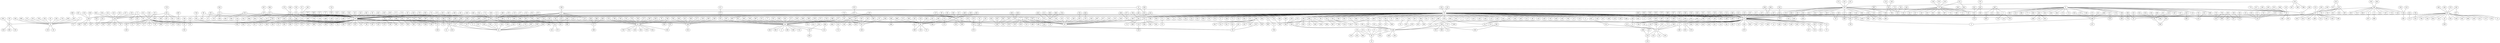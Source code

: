 graph {1 [label="528" level=5];
2 [label="443" level=2];
3 [label="453" level=4];
4 [label="320" level=2];
5 [label="105" level=1];
6 [label="352" level=5];
7 [label="587" level=5];
8 [label="913" level=5];
9 [label="758" level=5];
10 [label="21" level=1];
11 [label="452" level=3];
12 [label="542" level=5];
13 [label="64" level=1];
14 [label="96" level=1];
15 [label="412" level=1];
16 [label="570" level=5];
17 [label="37" level=4];
18 [label="305" level=2];
19 [label="446" level=5];
20 [label="271" level=2];
21 [label="441" level=2];
22 [label="333" level=1];
23 [label="389" level=2];
24 [label="512" level=6];
25 [label="357" level=2];
26 [label="789" level=5];
27 [label="942" level=7];
29 [label="131" level=2];
30 [label="827" level=7];
31 [label="307" level=5];
32 [label="251" level=4];
33 [label="268" level=4];
34 [label="1" level=2];
35 [label="276" level=5];
36 [label="319" level=5];
37 [label="217" level=5];
38 [label="722" level=7];
39 [label="565" level=5];
40 [label="375" level=1];
41 [label="579" level=5];
42 [label="431" level=5];
43 [label="776" level=4];
44 [label="864" level=7];
45 [label="188" level=3];
46 [label="403" level=5];
47 [label="326" level=3];
48 [label="717" level=5];
49 [label="71" level=5];
50 [label="93" level=1];
51 [label="543" level=3];
52 [label="117" level=5];
53 [label="644" level=5];
54 [label="202" level=6];
55 [label="16" level=1];
56 [label="208" level=2];
57 [label="351" level=2];
58 [label="820" level=1];
60 [label="697" level=5];
61 [label="892" level=5];
62 [label="518" level=2];
63 [label="462" level=4];
64 [label="151" level=3];
65 [label="99" level=5];
66 [label="150" level=4];
67 [label="136" level=5];
68 [label="135" level=1];
69 [label="842" level=7];
70 [label="196" level=4];
71 [label="78" level=5];
149 [label="639" level=6];
72 [label="3" level=2];
73 [label="182" level=2];
74 [label="53" level=3];
75 [label="914" level=5];
76 [label="29" level=2];
77 [label="138" level=4];
78 [label="1001" level=5];
79 [label="361" level=2];
80 [label="977" level=7];
81 [label="471" level=5];
82 [label="705" level=6];
83 [label="60" level=2];
387 [label="25" level=4];
85 [label="129" level=1];
87 [label="983" level=7];
88 [label="364" level=6];
89 [label="356" level=2];
90 [label="279" level=5];
91 [label="804" level=5];
92 [label="304" level=4];
93 [label="767" level=6];
94 [label="572" level=5];
95 [label="976" level=5];
96 [label="537" level=2];
98 [label="171" level=3];
99 [label="728" level=5];
100 [label="315" level=6];
101 [label="796" level=7];
102 [label="170" level=1];
104 [label="17" level=1];
105 [label="81" level=1];
106 [label="806" level=6];
107 [label="395" level=3];
108 [label="515" level=3];
109 [label="241" level=5];
111 [label="550" level=2];
112 [label="956" level=5];
113 [label="490" level=3];
822 [label="837" level=7];
115 [label="301" level=1];
116 [label="559" level=6];
117 [label="866" level=7];
651 [label="350" level=1];
118 [label="523" level=5];
119 [label="199" level=2];
120 [label="975" level=7];
121 [label="88" level=4];
122 [label="83" level=1];
123 [label="522" level=7];
124 [label="291" level=5];
125 [label="539" level=6];
126 [label="448" level=3];
127 [label="803" level=4];
128 [label="972" level=7];
129 [label="582" level=5];
130 [label="800" level=6];
132 [label="503" level=5];
133 [label="721" level=6];
134 [label="211" level=1];
135 [label="343" level=5];
136 [label="489" level=1];
137 [label="525" level=3];
138 [label="91" level=4];
828 [label="593" level=3];
140 [label="321" level=2];
141 [label="466" level=2];
142 [label="987" level=5];
143 [label="195" level=4];
144 [label="134" level=5];
145 [label="573" level=5];
146 [label="298" level=5];
147 [label="962" level=7];
148 [label="22" level=5];
404 [label="801" level=7];
150 [label="693" level=6];
151 [label="365" level=1];
152 [label="420" level=1];
153 [label="719" level=5];
154 [label="411" level=1];
155 [label="577" level=5];
156 [label="599" level=5];
157 [label="157" level=2];
158 [label="209" level=1];
159 [label="288" level=4];
160 [label="156" level=5];
161 [label="978" level=6];
162 [label="733" level=5];
163 [label="509" level=2];
164 [label="67" level=6];
165 [label="569" level=3];
166 [label="596" level=6];
167 [label="223" level=2];
168 [label="769" level=7];
169 [label="378" level=5];
170 [label="260" level=5];
171 [label="724" level=7];
172 [label="883" level=4];
173 [label="708" level=5];
174 [label="133" level=1];
175 [label="179" level=2];
176 [label="1002" level=7];
177 [label="107" level=1];
178 [label="176" level=4];
179 [label="560" level=2];
180 [label="329" level=1];
181 [label="128" level=1];
182 [label="478" level=3];
183 [label="283" level=1];
302 [label="529" level=4];
185 [label="362" level=2];
186 [label="414" level=5];
187 [label="20" level=2];
530 [label="740" level=7];
189 [label="5" level=1];
190 [label="112" level=5];
191 [label="358" level=2];
192 [label="274" level=5];
193 [label="541" level=5];
194 [label="592" level=4];
195 [label="422" level=3];
196 [label="737" level=7];
197 [label="266" level=2];
198 [label="145" level=2];
199 [label="716" level=7];
200 [label="270" level=5];
201 [label="76" level=5];
202 [label="630" level=7];
203 [label="562" level=4];
204 [label="243" level=2];
205 [label="997" level=7];
206 [label="451" level=5];
207 [label="991" level=7];
208 [label="753" level=5];
222 [label="447" level=2];
210 [label="327" level=4];
211 [label="847" level=5];
213 [label="184" level=2];
214 [label="238" level=3];
215 [label="306" level=2];
216 [label="101" level=5];
217 [label="930" level=5];
219 [label="625" level=6];
220 [label="649" level=5];
221 [label="303" level=1];
209 [label="699" level=5];
223 [label="690" level=5];
224 [label="219" level=3];
225 [label="940" level=7];
226 [label="374" level=5];
227 [label="165" level=1];
228 [label="465" level=5];
229 [label="735" level=6];
336 [label="460" level=2];
231 [label="696" level=6];
232 [label="246" level=5];
233 [label="84" level=1];
234 [label="905" level=5];
235 [label="590" level=5];
237 [label="428" level=5];
238 [label="122" level=5];
239 [label="50" level=5];
240 [label="144" level=5];
241 [label="654" level=4];
242 [label="477" level=5];
243 [label="242" level=4];
244 [label="417" level=2];
245 [label="910" level=7];
246 [label="407" level=2];
247 [label="812" level=2];
248 [label="492" level=5];
249 [label="511" level=5];
250 [label="922" level=5];
251 [label="500" level=5];
252 [label="483" level=3];
253 [label="715" level=7];
254 [label="13" level=1];
543 [label="841" level=6];
255 [label="921" level=5];
256 [label="544" level=4];
257 [label="748" level=4];
258 [label="400" level=4];
259 [label="338" level=2];
260 [label="911" level=7];
261 [label="302" level=5];
262 [label="960" level=7];
263 [label="293" level=5];
264 [label="615" level=2];
265 [label="308" level=3];
266 [label="383" level=6];
267 [label="371" level=1];
716 [label="214" level=2];
269 [label="272" level=2];
270 [label="468" level=5];
271 [label="917" level=5];
272 [label="666" level=5];
273 [label="785" level=7];
274 [label="643" level=5];
275 [label="823" level=5];
276 [label="74" level=1];
278 [label="554" level=5];
279 [label="359" level=4];
758 [label="297" level=5];
281 [label="206" level=2];
282 [label="125" level=5];
283 [label="836" level=6];
433 [label="685" level=2];
551 [label="26" level=4];
285 [label="676" level=7];
286 [label="252" level=1];
287 [label="9" level=4];
288 [label="601" level=4];
290 [label="650" level=7];
291 [label="278" level=2];
292 [label="100" level=3];
293 [label="553" level=6];
294 [label="225" level=5];
887 [label="11" level=2];
296 [label="754" level=5];
297 [label="792" level=7];
298 [label="413" level=5];
299 [label="426" level=2];
300 [label="524" level=7];
301 [label="143" level=2];
831 [label="256" level=1];
303 [label="207" level=5];
304 [label="33" level=4];
485 [label="192" level=5];
306 [label="620" level=7];
307 [label="61" level=2];
308 [label="235" level=5];
309 [label="881" level=7];
310 [label="167" level=2];
311 [label="857" level=7];
312 [label="832" level=5];
313 [label="517" level=5];
314 [label="797" level=6];
315 [label="197" level=4];
316 [label="694" level=1];
317 [label="600" level=5];
319 [label="702" level=7];
320 [label="48" level=2];
321 [label="849" level=6];
322 [label="200" level=4];
323 [label="813" level=5];
324 [label="258" level=2];
325 [label="296" level=2];
326 [label="154" level=2];
327 [label="15" level=2];
328 [label="855" level=7];
329 [label="87" level=1];
330 [label="442" level=5];
331 [label="668" level=7];
500 [label="345" level=5];
333 [label="286" level=3];
334 [label="585" level=5];
335 [label="312" level=5];
230 [label="399" level=3];
337 [label="533" level=1];
338 [label="588" level=5];
339 [label="980" level=5];
340 [label="698" level=5];
341 [label="259" level=4];
342 [label="678" level=5];
343 [label="945" level=6];
344 [label="237" level=4];
345 [label="743" level=7];
346 [label="172" level=1];
347 [label="981" level=5];
348 [label="514" level=5];
349 [label="602" level=4];
350 [label="387" level=3];
351 [label="185" level=5];
352 [label="168" level=2];
353 [label="918" level=5];
354 [label="472" level=5];
355 [label="121" level=1];
356 [label="598" level=6];
357 [label="634" level=7];
358 [label="216" level=5];
359 [label="713" level=7];
360 [label="467" level=5];
361 [label="104" level=4];
362 [label="578" level=7];
363 [label="752" level=7];
277 [label="79" level=3];
365 [label="536" level=5];
366 [label="886" level=5];
367 [label="635" level=5];
368 [label="255" level=2];
369 [label="860" level=5];
370 [label="59" level=2];
371 [label="142" level=1];
373 [label="597" level=5];
374 [label="652" level=6];
375 [label="54" level=2];
376 [label="952" level=6];
377 [label="213" level=2];
378 [label="433" level=5];
736 [label="631" level=7];
380 [label="158" level=2];
381 [label="415" level=7];
382 [label="36" level=3];
383 [label="963" level=3];
384 [label="783" level=6];
385 [label="475" level=7];
386 [label="967" level=7];
295 [label="974" level=6];
388 [label="828" level=5];
389 [label="397" level=4];
390 [label="641" level=5];
391 [label="281" level=2];
392 [label="710" level=5];
962 [label="736" level=6];
184 [label="852" level=6];
394 [label="873" level=7];
396 [label="236" level=2];
397 [label="287" level=5];
398 [label="440" level=2];
399 [label="7" level=2];
400 [label="954" level=6];
401 [label="43" level=3];
402 [label="788" level=7];
403 [label="508" level=4];
405 [label="349" level=5];
406 [label="794" level=7];
407 [label="900" level=5];
408 [label="380" level=3];
409 [label="85" level=4];
411 [label="510" level=5];
412 [label="608" level=4];
413 [label="898" level=7];
414 [label="234" level=2];
415 [label="609" level=6];
416 [label="244" level=1];
418 [label="363" level=2];
419 [label="870" level=7];
420 [label="405" level=1];
421 [label="385" level=5];
423 [label="663" level=5];
424 [label="97" level=5];
425 [label="545" level=5];
538 [label="109" level=7];
428 [label="292" level=4];
429 [label="502" level=5];
430 [label="556" level=6];
431 [label="799" level=6];
432 [label="233" level=2];
900 [label="520" level=2];
434 [label="723" level=5];
435 [label="714" level=5];
436 [label="75" level=5];
437 [label="106" level=1];
439 [label="116" level=1];
440 [label="516" level=5];
441 [label="318" level=1];
442 [label="655" level=2];
443 [label="455" level=2];
444 [label="526" level=2];
445 [label="552" level=3];
446 [label="382" level=7];
447 [label="239" level=5];
448 [label="111" level=6];
449 [label="765" level=5];
450 [label="971" level=1];
451 [label="370" level=4];
453 [label="62" level=1];
454 [label="173" level=1];
455 [label="935" level=3];
456 [label="640" level=5];
457 [label="42" level=2];
458 [label="802" level=6];
459 [label="826" level=5];
460 [label="674" level=5];
461 [label="205" level=4];
462 [label="534" level=7];
463 [label="738" level=4];
465 [label="850" level=7];
466 [label="355" level=2];
467 [label="681" level=5];
468 [label="432" level=6];
469 [label="476" level=6];
751 [label="339" level=2];
471 [label="275" level=4];
472 [label="501" level=5];
473 [label="221" level=1];
474 [label="904" level=7];
475 [label="695" level=5];
476 [label="347" level=5];
477 [label="645" level=6];
478 [label="619" level=6];
479 [label="28" level=1];
480 [label="924" level=5];
481 [label="12" level=2];
482 [label="427" level=2];
483 [label="673" level=7];
486 [label="936" level=3];
487 [label="277" level=5];
488 [label="254" level=1];
489 [label="1000" level=6];
490 [label="504" level=3];
491 [label="931" level=5];
492 [label="665" level=5];
493 [label="927" level=5];
494 [label="957" level=6];
495 [label="884" level=7];
496 [label="253" level=3];
497 [label="178" level=4];
498 [label="784" level=7];
499 [label="497" level=4];
948 [label="169" level=1];
501 [label="805" level=7];
502 [label="810" level=5];
505 [label="346" level=5];
506 [label="212" level=1];
507 [label="393" level=1];
508 [label="115" level=1];
509 [label="494" level=1];
510 [label="672" level=5];
511 [label="647" level=5];
512 [label="939" level=7];
513 [label="614" level=6];
514 [label="435" level=5];
515 [label="137" level=1];
516 [label="299" level=5];
517 [label="469" level=5];
518 [label="937" level=6];
521 [label="113" level=1];
522 [label="73" level=4];
523 [label="903" level=7];
524 [label="408" level=2];
525 [label="139" level=4];
526 [label="611" level=5];
527 [label="979" level=6];
528 [label="323" level=4];
529 [label="629" level=7];
188 [label="571" level=5];
532 [label="459" level=2];
533 [label="727" level=7];
534 [label="605" level=6];
535 [label="891" level=7];
536 [label="180" level=1];
537 [label="480" level=1];
426 [label="384" level=5];
539 [label="584" level=7];
540 [label="990" level=5];
541 [label="261" level=2];
542 [label="895" level=7];
782 [label="437" level=3];
544 [label="491" level=5];
545 [label="366" level=1];
546 [label="49" level=5];
547 [label="912" level=7];
548 [label="969" level=7];
549 [label="958" level=7];
550 [label="499" level=2];
284 [label="445" level=5];
552 [label="262" level=5];
553 [label="680" level=7];
554 [label="574" level=7];
555 [label="781" level=5];
557 [label="839" level=7];
558 [label="336" level=1];
559 [label="69" level=2];
560 [label="920" level=7];
561 [label="755" level=7];
562 [label="527" level=5];
563 [label="34" level=4];
564 [label="201" level=2];
565 [label="622" level=7];
566 [label="2" level=1];
567 [label="177" level=2];
568 [label="845" level=4];
569 [label="628" level=6];
570 [label="689" level=7];
571 [label="815" level=5];
572 [label="557" level=5];
573 [label="6" level=1];
574 [label="878" level=7];
575 [label="190" level=4];
576 [label="250" level=4];
577 [label="14" level=1];
578 [label="908" level=5];
84 [label="68" level=2];
579 [label="749" level=6];
580 [label="264" level=3];
581 [label="742" level=7];
582 [label="118" level=4];
583 [label="330" level=5];
584 [label="421" level=2];
585 [label="984" level=7];
586 [label="616" level=6];
587 [label="390" level=2];
588 [label="877" level=6];
589 [label="110" level=5];
590 [label="840" level=5];
591 [label="566" level=4];
592 [label="141" level=1];
593 [label="193" level=5];
594 [label="887" level=6];
595 [label="487" level=5];
596 [label="893" level=7];
598 [label="245" level=2];
599 [label="248" level=5];
600 [label="692" level=7];
601 [label="817" level=6];
602 [label="63" level=1];
603 [label="966" level=7];
604 [label="933" level=5];
606 [label="623" level=5];
607 [label="401" level=2];
608 [label="505" level=5];
609 [label="624" level=5];
610 [label="47" level=1];
611 [label="486" level=2];
612 [label="368" level=2];
613 [label="194" level=3];
614 [label="119" level=5];
615 [label="313" level=5];
616 [label="679" level=1];
617 [label="348" level=7];
618 [label="51" level=2];
619 [label="316" level=2];
620 [label="766" level=6];
621 [label="687" level=6];
622 [label="66" level=4];
623 [label="567" level=6];
624 [label="58" level=1];
625 [label="718" level=6];
626 [label="814" level=7];
627 [label="70" level=5];
628 [label="618" level=5];
629 [label="52" level=5];
630 [label="822" level=5];
631 [label="367" level=1];
632 [label="103" level=2];
633 [label="970" level=6];
634 [label="764" level=1];
635 [label="82" level=1];
637 [label="183" level=1];
639 [label="538" level=5];
640 [label="495" level=1];
642 [label="996" level=7];
643 [label="929" level=5];
644 [label="854" level=6];
645 [label="284" level=3];
646 [label="317" level=1];
647 [label="532" level=5];
648 [label="39" level=2];
649 [label="846" level=7];
650 [label="215" level=1];
883 [label="932" level=1];
653 [label="72" level=6];
654 [label="46" level=2];
655 [label="391" level=5];
656 [label="607" level=4];
657 [label="819" level=6];
658 [label="324" level=5];
659 [label="479" level=6];
660 [label="227" level=5];
661 [label="360" level=4];
662 [label="218" level=2];
663 [label="704" level=7];
664 [label="825" level=7];
665 [label="756" level=5];
666 [label="739" level=6];
780 [label="438" level=1];
667 [label="396" level=5];
668 [label="174" level=2];
669 [label="127" level=5];
670 [label="507" level=6];
671 [label="851" level=5];
672 [label="45" level=2];
674 [label="220" level=5];
675 [label="311" level=4];
676 [label="409" level=1];
677 [label="289" level=6];
678 [label="342" level=2];
679 [label="229" level=4];
680 [label="430" level=2];
682 [label="730" level=5];
683 [label="98" level=5];
684 [label="456" level=7];
686 [label="759" level=7];
687 [label="561" level=7];
688 [label="667" level=5];
689 [label="410" level=5];
690 [label="949" level=5];
691 [label="521" level=5];
692 [label="889" level=7];
693 [label="140" level=3];
694 [label="760" level=7];
695 [label="425" level=4];
696 [label="768" level=5];
697 [label="659" level=7];
698 [label="786" level=5];
699 [label="77" level=5];
701 [label="604" level=6];
702 [label="780" level=7];
703 [label="664" level=5];
704 [label="563" level=5];
705 [label="677" level=7];
706 [label="686" level=5];
707 [label="482" level=2];
708 [label="148" level=5];
709 [label="10" level=2];
710 [label="175" level=5];
711 [label="707" level=4];
712 [label="458" level=2];
713 [label="513" level=2];
714 [label="965" level=7];
715 [label="874" level=7];
268 [label="341" level=5];
717 [label="809" level=2];
718 [label="555" level=5];
719 [label="273" level=4];
720 [label="671" level=5];
721 [label="373" level=3];
722 [label="953" level=5];
723 [label="481" level=3];
724 [label="38" level=2];
725 [label="575" level=5];
726 [label="474" level=1];
727 [label="394" level=4];
728 [label="80" level=1];
729 [label="8" level=4];
730 [label="843" level=7];
731 [label="880" level=4];
733 [label="23" level=1];
734 [label="988" level=7];
735 [label="818" level=5];
379 [label="488" level=5];
737 [label="204" level=4];
738 [label="332" level=5];
739 [label="868" level=7];
741 [label="646" level=7];
742 [label="919" level=5];
743 [label="603" level=7];
744 [label="531" level=2];
745 [label="337" level=4];
746 [label="132" level=2];
747 [label="257" level=5];
748 [label="709" level=7];
749 [label="638" level=5];
750 [label="656" level=5];
470 [label="224" level=5];
752 [label="0" level=3];
753 [label="632" level=7];
754 [label="829" level=7];
755 [label="120" level=5];
756 [label="386" level=6];
757 [label="334" level=5];
519 [label="591" level=6];
759 [label="434" level=1];
760 [label="890" level=7];
761 [label="203" level=4];
762 [label="322" level=5];
763 [label="558" level=5];
764 [label="249" level=1];
765 [label="856" level=2];
766 [label="519" level=5];
768 [label="779" level=7];
769 [label="282" level=1];
770 [label="617" level=6];
771 [label="41" level=1];
772 [label="65" level=1];
773 [label="763" level=7];
774 [label="155" level=2];
775 [label="682" level=7];
776 [label="381" level=4];
777 [label="149" level=4];
778 [label="726" level=5];
779 [label="751" level=6];
438 [label="821" level=7];
781 [label="858" level=7];
673 [label="95" level=2];
783 [label="807" level=2];
784 [label="439" level=7];
393 [label="309" level=3];
786 [label="535" level=6];
787 [label="314" level=1];
788 [label="642" level=1];
789 [label="454" level=2];
790 [label="816" level=5];
791 [label="147" level=2];
792 [label="549" level=1];
793 [label="114" level=1];
794 [label="811" level=6];
795 [label="163" level=2];
796 [label="124" level=3];
797 [label="331" level=5];
798 [label="295" level=1];
799 [label="55" level=1];
800 [label="89" level=2];
801 [label="388" level=5];
802 [label="392" level=5];
803 [label="986" level=2];
804 [label="734" level=5];
805 [label="369" level=6];
806 [label="444" level=4];
807 [label="300" level=2];
808 [label="729" level=6];
809 [label="493" level=1];
810 [label="310" level=4];
811 [label="267" level=5];
812 [label="923" level=6];
813 [label="377" level=1];
814 [label="745" level=6];
815 [label="161" level=3];
816 [label="198" level=4];
817 [label="30" level=1];
818 [label="568" level=4];
819 [label="162" level=2];
820 [label="782" level=7];
821 [label="416" level=7];
823 [label="94" level=2];
824 [label="706" level=5];
825 [label="153" level=2];
826 [label="418" level=4];
827 [label="612" level=2];
597 [label="915" level=7];
829 [label="19" level=2];
830 [label="126" level=4];
834 [label="290" level=1];
836 [label="436" level=7];
837 [label="210" level=1];
838 [label="496" level=5];
839 [label="265" level=4];
840 [label="424" level=1];
841 [label="627" level=2];
843 [label="725" level=5];
280 [label="269" level=1];
844 [label="484" level=5];
845 [label="865" level=5];
846 [label="882" level=7];
847 [label="31" level=2];
848 [label="230" level=5];
849 [label="166" level=1];
850 [label="506" level=2];
851 [label="547" level=1];
852 [label="263" level=2];
853 [label="859" level=2];
854 [label="404" level=1];
855 [label="951" level=5];
856 [label="770" level=7];
857 [label="152" level=2];
858 [label="651" level=5];
859 [label="247" level=5];
860 [label="232" level=1];
861 [label="989" level=7];
862 [label="473" level=1];
863 [label="791" level=2];
864 [label="546" level=1];
865 [label="398" level=7];
866 [label="186" level=4];
867 [label="636" level=7];
869 [label="613" level=5];
870 [label="907" level=5];
871 [label="926" level=5];
364 [label="146" level=5];
872 [label="498" level=1];
873 [label="621" level=5];
874 [label="540" level=6];
875 [label="27" level=2];
876 [label="24" level=4];
877 [label="773" level=7];
878 [label="896" level=4];
879 [label="777" level=5];
881 [label="335" level=5];
882 [label="402" level=5];
484 [label="44" level=1];
884 [label="925" level=5];
885 [label="872" level=5];
886 [label="423" level=3];
906 [label="848" level=7];
888 [label="968" level=7];
889 [label="661" level=3];
890 [label="906" level=7];
891 [label="700" level=5];
892 [label="191" level=2];
893 [label="379" level=2];
894 [label="464" level=2];
895 [label="741" level=6];
896 [label="747" level=4];
897 [label="885" level=7];
898 [label="463" level=7];
899 [label="376" level=2];
947 [label="594" level=6];
901 [label="294" level=5];
903 [label="354" level=5];
904 [label="581" level=4];
905 [label="548" level=4];
907 [label="530" level=5];
908 [label="92" level=2];
909 [label="662" level=5];
910 [label="955" level=6];
911 [label="344" level=5];
912 [label="992" level=7];
913 [label="189" level=2];
914 [label="450" level=2];
915 [label="35" level=2];
916 [label="18" level=2];
917 [label="576" level=5];
918 [label="32" level=4];
919 [label="683" level=5];
920 [label="947" level=6];
921 [label="160" level=1];
922 [label="419" level=1];
923 [label="40" level=2];
924 [label="130" level=4];
925 [label="340" level=1];
926 [label="222" level=2];
927 [label="280" level=1];
928 [label="325" level=5];
929 [label="867" level=7];
930 [label="429" level=4];
931 [label="835" level=6];
932 [label="701" level=7];
933 [label="757" level=7];
934 [label="56" level=2];
935 [label="461" level=5];
936 [label="4" level=1];
937 [label="240" level=5];
938 [label="589" level=5];
939 [label="159" level=4];
940 [label="610" level=5];
941 [label="637" level=6];
942 [label="102" level=5];
943 [label="712" level=7];
944 [label="950" level=3];
945 [label="838" level=7];
946 [label="285" level=1];
427 [label="775" level=7];
949 [label="353" level=3];
951 [label="328" level=5];
952 [label="90" level=5];
955 [label="86" level=1];
956 [label="372" level=4];
957 [label="187" level=1];
958 [label="228" level=5];
959 [label="586" level=5];
960 [label="778" level=6];
961 [label="470" level=5];
963 [label="57" level=2];
964 [label="669" level=6];
965 [label="406" level=5];
966 [label="831" level=7];
967 [label="944" level=7];
968 [label="164" level=2];
969 [label="108" level=3];
970 [label="226" level=2];
785 [label="869" level=6];
971 [label="457" level=5];
972 [label="551" level=5];
973 [label="231" level=2];
974 [label="793" level=7];
975 [label="909" level=6];
976 [label="833" level=6];
978 [label="123" level=4];
979 [label="720" level=5];
980 [label="181" level=2];
981 [label="564" level=4];
982 [label="934" level=7];
983 [label="485" level=3];
984 [label="844" level=7];
985 [label="964" level=6];
986 [label="771" level=6];
1 -- 13;
2 -- 441;
3 -- 635;
4 -- 667;
4 -- 920;
4 -- 651;
4 -- 739;
5 -- 13;
6 -- 651;
7 -- 158;
8 -- 128;
8 -- 137;
9 -- 545;
10 -- 192;
10 -- 905;
10 -- 878;
10 -- 879;
10 -- 904;
10 -- 13;
10 -- 511;
10 -- 897;
10 -- 360;
10 -- 325;
10 -- 582;
10 -- 265;
10 -- 706;
10 -- 766;
10 -- 291;
10 -- 210;
10 -- 63;
10 -- 609;
10 -- 484;
10 -- 88;
10 -- 253;
10 -- 603;
11 -- 401;
12 -- 346;
13 -- 526;
13 -- 887;
13 -- 388;
13 -- 389;
13 -- 136;
13 -- 391;
13 -- 138;
13 -- 393;
13 -- 876;
13 -- 25;
13 -- 15;
13 -- 893;
13 -- 18;
13 -- 650;
13 -- 20;
13 -- 838;
13 -- 405;
13 -- 144;
13 -- 23;
13 -- 899;
13 -- 153;
13 -- 280;
13 -- 673;
13 -- 158;
13 -- 29;
13 -- 903;
13 -- 414;
13 -- 416;
13 -- 796;
13 -- 528;
13 -- 167;
13 -- 583;
13 -- 284;
13 -- 55;
13 -- 180;
13 -- 680;
13 -- 682;
13 -- 53;
13 -- 683;
13 -- 433;
13 -- 492;
13 -- 437;
13 -- 684;
13 -- 622;
13 -- 693;
13 -- 679;
13 -- 571;
13 -- 807;
13 -- 573;
13 -- 65;
13 -- 261;
13 -- 872;
13 -- 698;
13 -- 816;
13 -- 214;
13 -- 70;
13 -- 928;
13 -- 942;
13 -- 454;
13 -- 944;
13 -- 457;
13 -- 420;
13 -- 213;
13 -- 709;
13 -- 590;
13 -- 215;
13 -- 456;
13 -- 592;
13 -- 518;
13 -- 339;
13 -- 952;
13 -- 956;
13 -- 358;
13 -- 567;
13 -- 288;
13 -- 632;
13 -- 353;
13 -- 564;
13 -- 566;
13 -- 963;
13 -- 850;
13 -- 441;
13 -- 853;
13 -- 107;
13 -- 968;
13 -- 969;
13 -- 777;
13 -- 162;
13 -- 860;
13 -- 926;
13 -- 141;
13 -- 248;
13 -- 249;
13 -- 119;
13 -- 871;
13 -- 470;
13 -- 752;
13 -- 204;
13 -- 800;
13 -- 986;
14 -- 309;
14 -- 441;
15 -- 207;
15 -- 127;
15 -- 919;
15 -- 495;
15 -- 799;
16 -- 591;
17 -- 648;
19 -- 222;
20 -- 196;
21 -- 769;
22 -- 87;
22 -- 441;
22 -- 542;
22 -- 841;
23 -- 268;
23 -- 691;
23 -- 819;
23 -- 73;
23 -- 655;
23 -- 569;
23 -- 421;
24 -- 545;
26 -- 471;
27 -- 514;
29 -- 48;
29 -- 741;
30 -- 850;
31 -- 646;
32 -- 68;
33 -- 96;
34 -- 586;
34 -- 818;
34 -- 527;
34 -- 576;
34 -- 957;
34 -- 791;
35 -- 115;
36 -- 158;
37 -- 769;
38 -- 724;
39 -- 197;
40 -- 616;
40 -- 441;
41 -- 222;
42 -- 728;
43 -- 823;
44 -- 154;
45 -- 616;
46 -- 346;
47 -- 441;
48 -- 402;
49 -- 378;
49 -- 158;
49 -- 468;
49 -- 546;
50 -- 68;
50 -- 225;
51 -- 230;
52 -- 676;
54 -- 58;
55 -- 788;
56 -- 799;
57 -- 651;
58 -- 404;
58 -- 768;
58 -- 346;
60 -- 381;
60 -- 186;
60 -- 189;
60 -- 477;
61 -- 787;
61 -- 535;
62 -- 957;
62 -- 400;
63 -- 932;
63 -- 898;
63 -- 687;
64 -- 648;
66 -- 175;
67 -- 68;
68 -- 551;
68 -- 453;
68 -- 772;
68 -- 745;
68 -- 610;
68 -- 780;
68 -- 558;
68 -- 369;
68 -- 817;
68 -- 733;
68 -- 436;
68 -- 847;
68 -- 875;
68 -- 75;
68 -- 439;
69 -- 134;
71 -- 635;
149 -- 158;
72 -- 799;
72 -- 188;
74 -- 96;
74 -- 250;
74 -- 228;
76 -- 425;
76 -- 985;
76 -- 648;
76 -- 278;
77 -- 676;
78 -- 127;
79 -- 441;
79 -- 387;
80 -- 243;
81 -- 354;
82 -- 860;
83 -- 346;
85 -- 316;
85 -- 912;
89 -- 537;
89 -- 689;
90 -- 635;
91 -- 197;
92 -- 800;
93 -- 127;
94 -- 651;
95 -- 441;
96 -- 660;
96 -- 727;
96 -- 399;
96 -- 100;
96 -- 555;
96 -- 408;
96 -- 656;
96 -- 612;
96 -- 187;
96 -- 869;
98 -- 441;
99 -- 908;
101 -- 420;
102 -- 441;
104 -- 646;
104 -- 756;
105 -- 616;
106 -- 800;
108 -- 346;
109 -- 416;
111 -- 957;
111 -- 829;
112 -- 250;
113 -- 728;
822 -- 177;
115 -- 311;
115 -- 416;
115 -- 858;
115 -- 146;
115 -- 722;
116 -- 769;
117 -- 728;
651 -- 671;
651 -- 500;
651 -- 337;
651 -- 678;
651 -- 497;
651 -- 512;
651 -- 828;
651 -- 630;
651 -- 892;
651 -- 135;
651 -- 737;
651 -- 486;
651 -- 157;
651 -- 467;
651 -- 823;
651 -- 536;
118 -- 346;
119 -- 705;
119 -- 465;
120 -- 450;
121 -- 800;
122 -- 441;
123 -- 704;
124 -- 174;
125 -- 277;
126 -- 222;
127 -- 459;
127 -- 143;
127 -- 540;
129 -- 337;
130 -- 676;
132 -- 246;
133 -- 817;
134 -- 634;
134 -- 867;
134 -- 561;
136 -- 643;
136 -- 837;
136 -- 524;
136 -- 746;
137 -- 386;
137 -- 808;
137 -- 855;
137 -- 246;
137 -- 263;
137 -- 449;
138 -- 861;
140 -- 175;
140 -- 474;
142 -- 508;
144 -- 620;
144 -- 929;
145 -- 591;
147 -- 549;
148 -- 908;
150 -- 545;
151 -- 976;
151 -- 346;
152 -- 441;
153 -- 753;
154 -- 803;
154 -- 441;
154 -- 734;
154 -- 498;
154 -- 701;
155 -- 362;
155 -- 769;
156 -- 243;
157 -- 331;
158 -- 736;
158 -- 941;
158 -- 975;
159 -- 769;
160 -- 175;
161 -- 508;
162 -- 812;
163 -- 359;
163 -- 376;
163 -- 537;
163 -- 548;
163 -- 549;
164 -- 337;
165 -- 401;
165 -- 960;
166 -- 769;
168 -- 453;
169 -- 175;
170 -- 558;
171 -- 259;
172 -- 558;
172 -- 918;
173 -- 635;
174 -- 984;
174 -- 851;
174 -- 882;
175 -- 708;
175 -- 552;
175 -- 476;
175 -- 678;
175 -- 895;
175 -- 761;
175 -- 801;
175 -- 870;
175 -- 361;
175 -- 776;
175 -- 238;
175 -- 785;
176 -- 179;
177 -- 663;
177 -- 441;
177 -- 256;
178 -- 441;
179 -- 427;
179 -- 558;
181 -- 346;
182 -- 769;
183 -- 441;
302 -- 349;
302 -- 763;
302 -- 595;
302 -- 379;
185 -- 537;
186 -- 743;
187 -- 957;
530 -- 635;
189 -- 199;
189 -- 773;
189 -- 441;
190 -- 728;
191 -- 246;
193 -- 634;
194 -- 770;
194 -- 222;
195 -- 416;
197 -- 232;
197 -- 811;
197 -- 979;
197 -- 246;
197 -- 287;
197 -- 481;
197 -- 580;
197 -- 251;
197 -- 658;
197 -- 296;
197 -- 412;
198 -- 957;
200 -- 233;
201 -- 441;
202 -- 805;
203 -- 499;
205 -- 722;
206 -- 591;
208 -- 508;
222 -- 604;
222 -- 930;
222 -- 757;
222 -- 672;
222 -- 881;
222 -- 285;
222 -- 935;
222 -- 762;
222 -- 237;
222 -- 269;
222 -- 327;
222 -- 431;
222 -- 525;
222 -- 654;
222 -- 719;
222 -- 280;
222 -- 223;
222 -- 247;
210 -- 821;
211 -- 851;
214 -- 565;
215 -- 781;
215 -- 664;
216 -- 942;
217 -- 493;
217 -- 964;
217 -- 491;
217 -- 871;
219 -- 946;
220 -- 233;
221 -- 783;
221 -- 728;
209 -- 349;
224 -- 346;
224 -- 277;
226 -- 246;
227 -- 851;
229 -- 762;
336 -- 616;
231 -- 662;
233 -- 241;
233 -- 441;
233 -- 533;
233 -- 702;
233 -- 293;
233 -- 356;
234 -- 619;
235 -- 676;
239 -- 635;
240 -- 506;
242 -- 726;
243 -- 837;
244 -- 441;
245 -- 772;
246 -- 550;
246 -- 377;
246 -- 965;
246 -- 490;
246 -- 608;
246 -- 591;
246 -- 429;
246 -- 401;
246 -- 592;
246 -- 839;
246 -- 738;
252 -- 634;
254 -- 441;
543 -- 335;
255 -- 731;
256 -- 747;
256 -- 601;
256 -- 462;
257 -- 635;
257 -- 967;
258 -- 558;
259 -- 441;
260 -- 913;
262 -- 813;
264 -- 441;
266 -- 893;
267 -- 769;
716 -- 346;
270 -- 346;
271 -- 823;
272 -- 591;
273 -- 676;
274 -- 819;
275 -- 591;
276 -- 634;
279 -- 580;
758 -- 662;
281 -- 823;
282 -- 455;
283 -- 323;
286 -- 537;
287 -- 494;
290 -- 650;
292 -- 455;
294 -- 787;
297 -- 355;
298 -- 346;
299 -- 441;
300 -- 653;
301 -- 346;
831 -- 441;
303 -- 346;
304 -- 574;
304 -- 648;
485 -- 783;
306 -- 834;
307 -- 346;
308 -- 416;
310 -- 346;
312 -- 942;
313 -- 942;
314 -- 534;
315 -- 346;
316 -- 809;
316 -- 940;
316 -- 844;
316 -- 703;
316 -- 834;
316 -- 824;
316 -- 368;
316 -- 792;
317 -- 323;
319 -- 883;
320 -- 441;
321 -- 774;
322 -- 823;
323 -- 346;
324 -- 966;
324 -- 789;
325 -- 802;
326 -- 769;
328 -- 862;
329 -- 851;
330 -- 441;
333 -- 728;
334 -- 346;
335 -- 646;
230 -- 809;
337 -- 588;
337 -- 890;
337 -- 661;
337 -- 351;
337 -- 665;
337 -- 514;
337 -- 349;
337 -- 616;
337 -- 346;
338 -- 769;
339 -- 933;
339 -- 614;
340 -- 799;
341 -- 908;
342 -- 537;
343 -- 676;
344 -- 416;
345 -- 942;
346 -- 461;
346 -- 479;
346 -- 759;
346 -- 577;
346 -- 798;
346 -- 442;
346 -- 458;
346 -- 444;
346 -- 712;
346 -- 618;
346 -- 924;
346 -- 371;
346 -- 958;
346 -- 471;
346 -- 506;
346 -- 849;
346 -- 946;
346 -- 914;
346 -- 971;
346 -- 398;
346 -- 428;
346 -- 978;
346 -- 973;
346 -- 804;
346 -- 980;
346 -- 922;
346 -- 435;
346 -- 894;
346 -- 505;
346 -- 927;
346 -- 764;
347 -- 441;
348 -- 726;
349 -- 891;
350 -- 983;
352 -- 634;
353 -- 489;
354 -- 466;
355 -- 441;
355 -- 760;
355 -- 686;
357 -- 367;
363 -- 635;
365 -- 679;
366 -- 545;
367 -- 946;
368 -- 943;
370 -- 799;
371 -- 537;
373 -- 769;
374 -- 713;
375 -- 783;
380 -- 416;
382 -- 441;
383 -- 416;
384 -- 635;
385 -- 807;
295 -- 823;
390 -- 769;
392 -- 957;
962 -- 921;
184 -- 671;
394 -- 695;
396 -- 416;
397 -- 728;
398 -- 633;
403 -- 616;
406 -- 762;
407 -- 508;
408 -- 553;
409 -- 646;
411 -- 580;
413 -- 723;
415 -- 817;
416 -- 624;
416 -- 432;
416 -- 939;
416 -- 502;
418 -- 957;
419 -- 695;
420 -- 877;
420 -- 692;
423 -- 616;
424 -- 942;
538 -- 618;
430 -- 927;
900 -- 908;
434 -- 908;
437 -- 513;
437 -- 789;
440 -- 942;
441 -- 508;
441 -- 443;
441 -- 509;
441 -- 451;
441 -- 884;
441 -- 886;
441 -- 840;
441 -- 521;
441 -- 631;
441 -- 769;
441 -- 948;
441 -- 955;
441 -- 598;
441 -- 707;
441 -- 806;
441 -- 843;
441 -- 610;
441 -- 611;
441 -- 851;
441 -- 793;
441 -- 852;
441 -- 669;
441 -- 676;
441 -- 923;
441 -- 921;
441 -- 562;
441 -- 983;
441 -- 635;
441 -- 637;
442 -- 482;
442 -- 713;
444 -- 547;
445 -- 799;
446 -- 893;
447 -- 721;
448 -- 726;
450 -- 616;
450 -- 596;
453 -- 519;
455 -- 486;
455 -- 949;
455 -- 696;
460 -- 763;
463 -- 799;
466 -- 769;
469 -- 726;
751 -- 851;
471 -- 659;
471 -- 931;
472 -- 860;
473 -- 646;
473 -- 537;
475 -- 646;
478 -- 800;
480 -- 800;
481 -- 642;
483 -- 640;
486 -- 714;
487 -- 635;
488 -- 788;
496 -- 728;
499 -- 676;
499 -- 794;
499 -- 544;
501 -- 484;
506 -- 627;
507 -- 769;
508 -- 784;
510 -- 729;
514 -- 560;
515 -- 616;
516 -- 888;
516 -- 728;
517 -- 726;
522 -- 646;
523 -- 552;
529 -- 619;
532 -- 957;
534 -- 649;
534 -- 671;
537 -- 981;
537 -- 648;
537 -- 749;
426 -- 728;
539 -- 834;
541 -- 803;
782 -- 851;
545 -- 957;
284 -- 572;
284 -- 906;
554 -- 927;
555 -- 873;
557 -- 813;
558 -- 771;
558 -- 908;
558 -- 790;
559 -- 616;
563 -- 648;
568 -- 845;
568 -- 800;
570 -- 816;
573 -- 779;
575 -- 769;
578 -- 823;
84 -- 616;
579 -- 645;
580 -- 889;
581 -- 849;
584 -- 676;
585 -- 825;
587 -- 676;
589 -- 726;
591 -- 859;
591 -- 729;
593 -- 799;
594 -- 908;
599 -- 646;
600 -- 924;
602 -- 799;
606 -- 863;
607 -- 863;
613 -- 799;
615 -- 646;
616 -- 728;
616 -- 792;
616 -- 913;
616 -- 957;
616 -- 972;
617 -- 678;
619 -- 974;
619 -- 957;
621 -- 769;
623 -- 635;
625 -- 799;
626 -- 629;
628 -- 683;
629 -- 787;
634 -- 817;
634 -- 787;
634 -- 813;
634 -- 797;
635 -- 917;
635 -- 874;
635 -- 666;
635 -- 644;
635 -- 820;
635 -- 947;
635 -- 704;
639 -- 908;
640 -- 787;
645 -- 788;
646 -- 916;
646 -- 810;
646 -- 662;
646 -- 970;
647 -- 819;
648 -- 915;
883 -- 957;
653 -- 908;
657 -- 719;
662 -- 674;
780 -- 836;
668 -- 728;
668 -- 710;
670 -- 787;
671 -- 725;
672 -- 945;
675 -- 769;
676 -- 718;
677 -- 927;
688 -- 957;
690 -- 799;
694 -- 881;
695 -- 863;
695 -- 715;
697 -- 813;
699 -- 769;
711 -- 841;
717 -- 841;
720 -- 957;
721 -- 908;
723 -- 799;
724 -- 851;
724 -- 597;
726 -- 951;
726 -- 866;
726 -- 728;
728 -- 896;
728 -- 848;
728 -- 731;
730 -- 834;
735 -- 908;
742 -- 800;
744 -- 769;
748 -- 949;
750 -- 973;
754 -- 834;
755 -- 823;
765 -- 769;
769 -- 959;
769 -- 814;
769 -- 938;
769 -- 854;
769 -- 795;
769 -- 909;
769 -- 936;
769 -- 825;
774 -- 957;
775 -- 892;
778 -- 787;
438 -- 795;
786 -- 968;
787 -- 885;
787 -- 815;
795 -- 982;
799 -- 830;
799 -- 934;
800 -- 805;
803 -- 961;
809 -- 863;
813 -- 865;
823 -- 910;
823 -- 901;
826 -- 957;
827 -- 863;
837 -- 937;
846 -- 849;
851 -- 925;
856 -- 949;
857 -- 957;
862 -- 957;
864 -- 957;
364 -- 957;
907 -- 908;
911 -- 973;
}